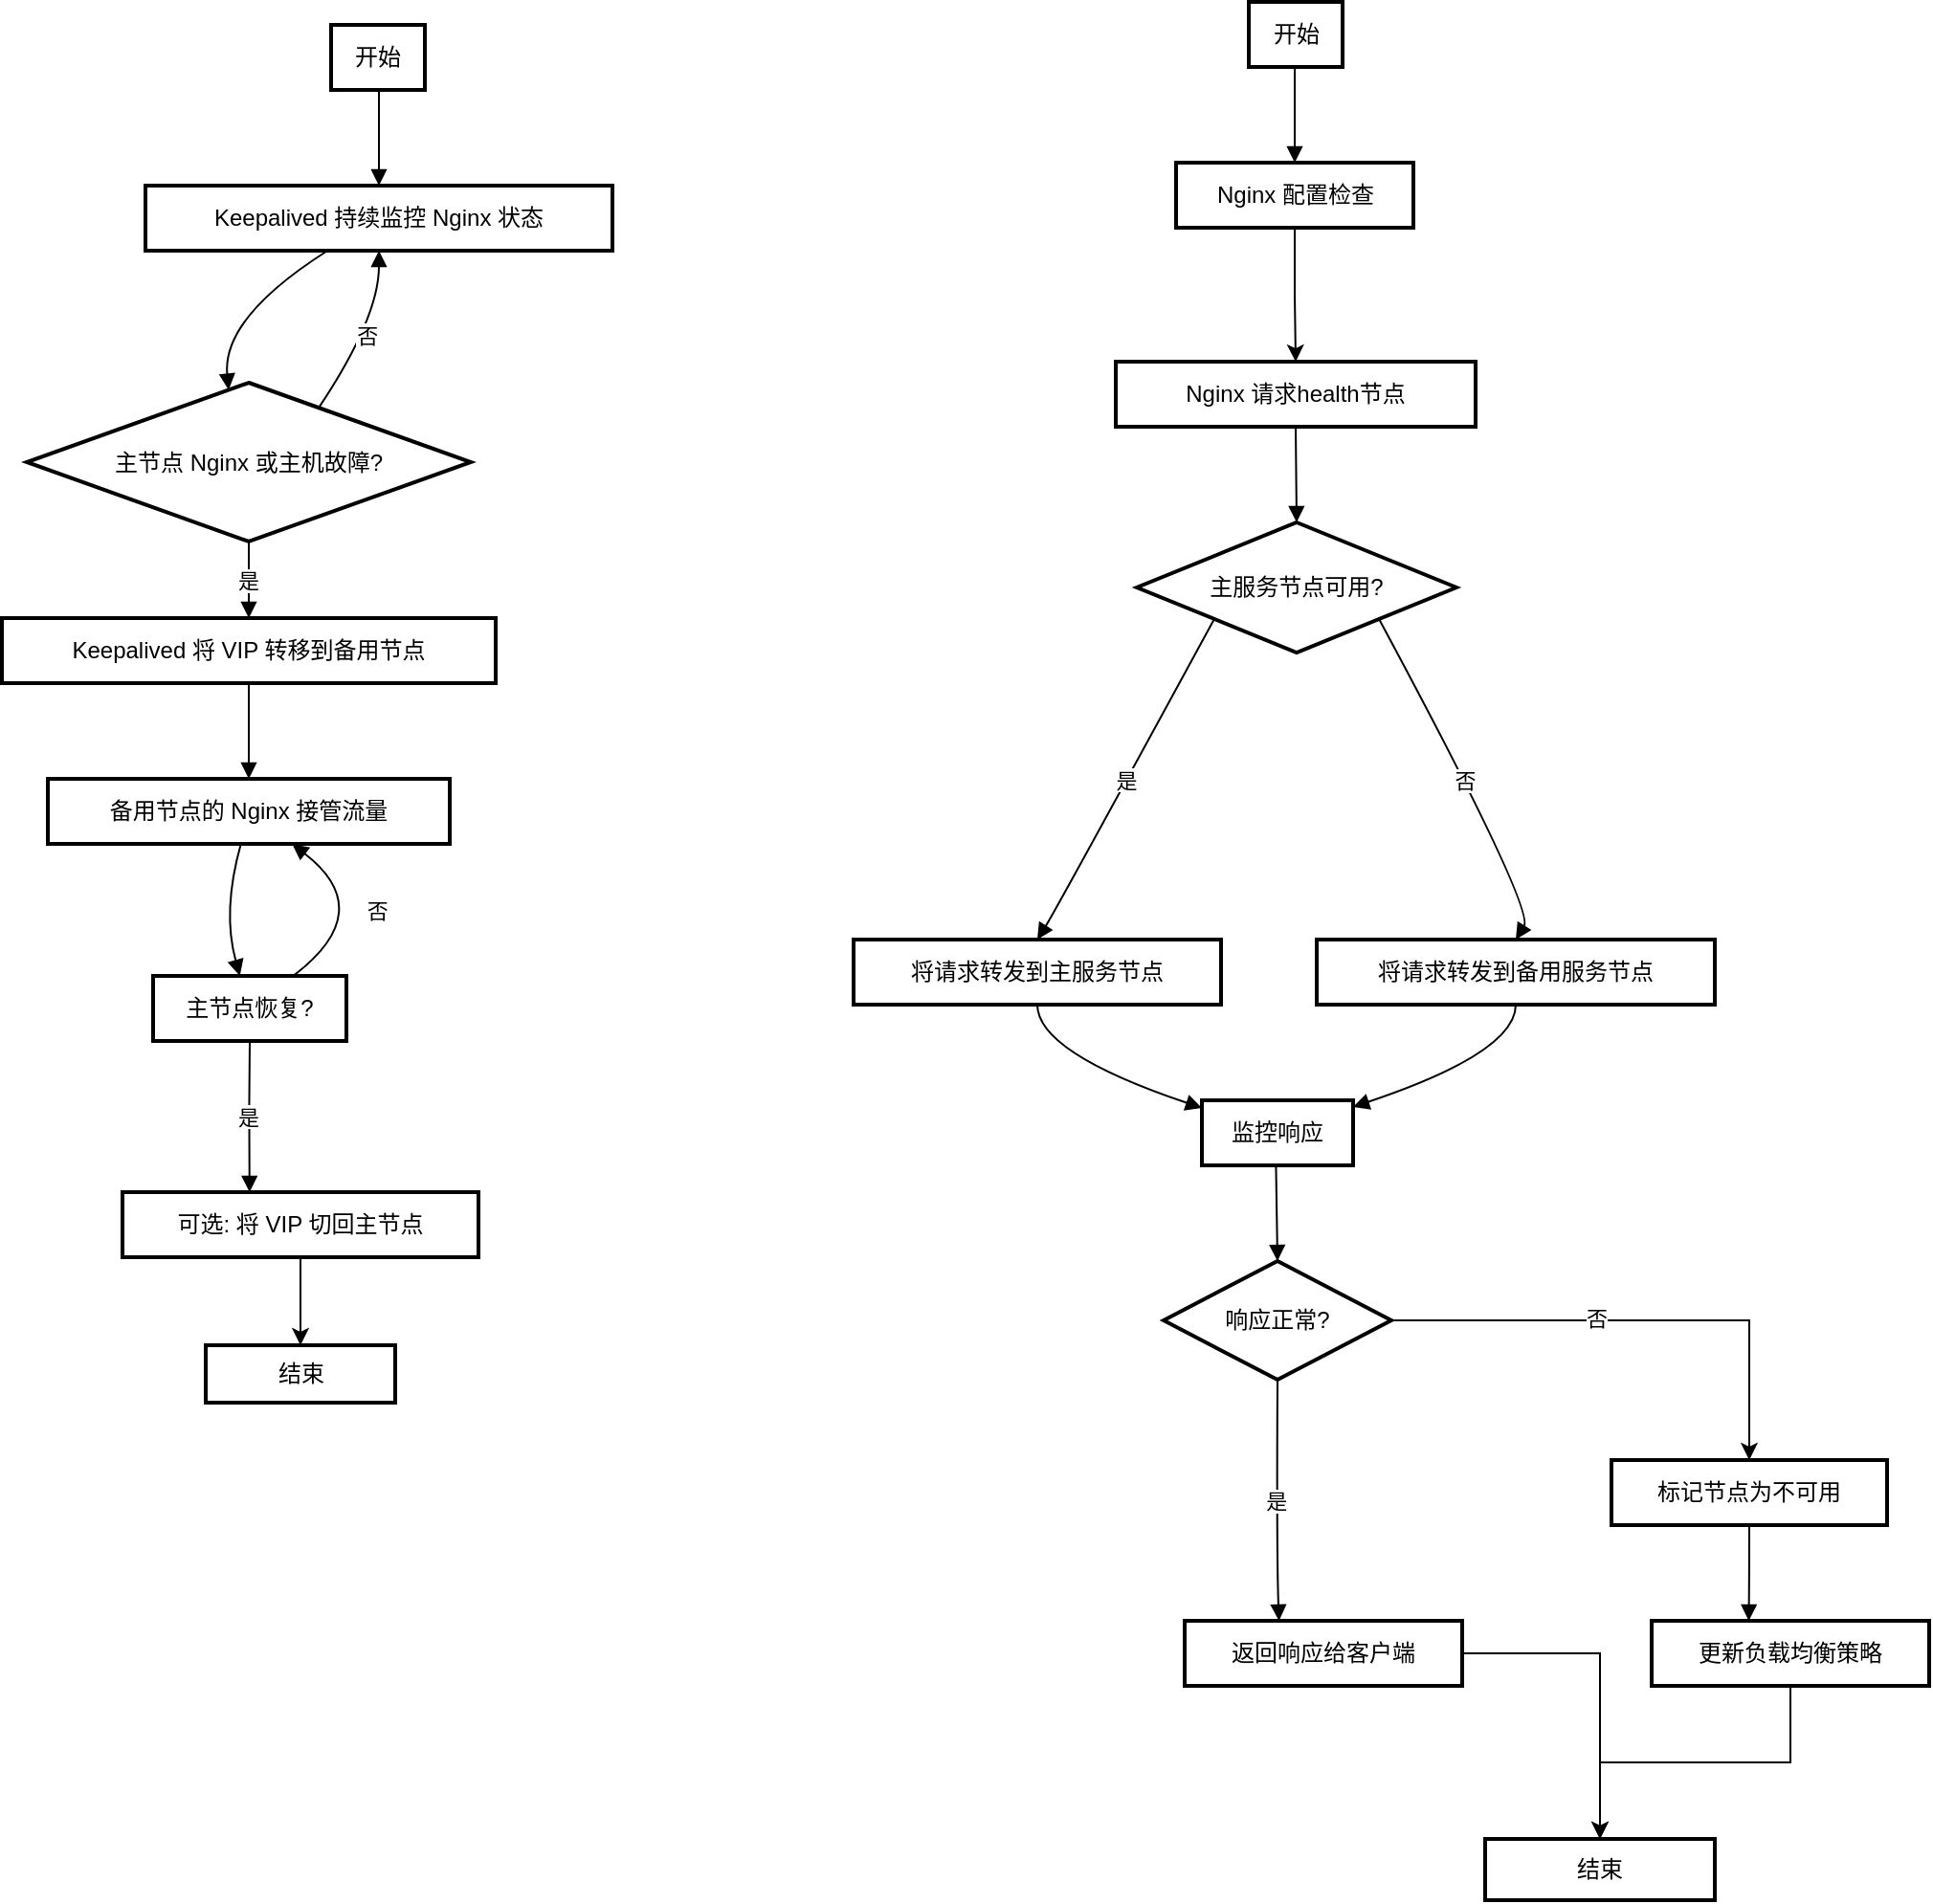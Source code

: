 <mxfile version="24.6.5" type="github">
  <diagram name="第 1 页" id="es809ibb47ByKzEZP1Dd">
    <mxGraphModel dx="1024" dy="1028" grid="1" gridSize="10" guides="1" tooltips="1" connect="1" arrows="1" fold="1" page="1" pageScale="1" pageWidth="827" pageHeight="1169" math="0" shadow="0">
      <root>
        <mxCell id="0" />
        <mxCell id="1" parent="0" />
        <mxCell id="yAMQOu3uMsPidFsK8TRN-41" value="开始" style="whiteSpace=wrap;strokeWidth=2;" parent="1" vertex="1">
          <mxGeometry x="192" y="20" width="49" height="34" as="geometry" />
        </mxCell>
        <mxCell id="yAMQOu3uMsPidFsK8TRN-42" value="Keepalived 持续监控 Nginx 状态" style="whiteSpace=wrap;strokeWidth=2;" parent="1" vertex="1">
          <mxGeometry x="95" y="104" width="244" height="34" as="geometry" />
        </mxCell>
        <mxCell id="yAMQOu3uMsPidFsK8TRN-43" value="主节点 Nginx 或主机故障?" style="rhombus;strokeWidth=2;whiteSpace=wrap;" parent="1" vertex="1">
          <mxGeometry x="33" y="207" width="232" height="83" as="geometry" />
        </mxCell>
        <mxCell id="yAMQOu3uMsPidFsK8TRN-44" value="Keepalived 将 VIP 转移到备用节点" style="whiteSpace=wrap;strokeWidth=2;" parent="1" vertex="1">
          <mxGeometry x="20" y="330" width="258" height="34" as="geometry" />
        </mxCell>
        <mxCell id="yAMQOu3uMsPidFsK8TRN-45" value="备用节点的 Nginx 接管流量" style="whiteSpace=wrap;strokeWidth=2;" parent="1" vertex="1">
          <mxGeometry x="44" y="414" width="210" height="34" as="geometry" />
        </mxCell>
        <mxCell id="yAMQOu3uMsPidFsK8TRN-46" value="主节点恢复?" style="whiteSpace=wrap;strokeWidth=2;" parent="1" vertex="1">
          <mxGeometry x="99" y="517" width="101" height="34" as="geometry" />
        </mxCell>
        <mxCell id="AqHvkBbBSC4LO_tjrpmg-26" value="" style="edgeStyle=orthogonalEdgeStyle;rounded=0;orthogonalLoop=1;jettySize=auto;html=1;" edge="1" parent="1" source="yAMQOu3uMsPidFsK8TRN-47" target="AqHvkBbBSC4LO_tjrpmg-25">
          <mxGeometry relative="1" as="geometry" />
        </mxCell>
        <mxCell id="yAMQOu3uMsPidFsK8TRN-47" value="可选: 将 VIP 切回主节点" style="whiteSpace=wrap;strokeWidth=2;" parent="1" vertex="1">
          <mxGeometry x="83" y="630" width="186" height="34" as="geometry" />
        </mxCell>
        <mxCell id="yAMQOu3uMsPidFsK8TRN-48" value="" style="curved=1;startArrow=none;endArrow=block;exitX=0.51;exitY=1;entryX=0.5;entryY=0;rounded=0;" parent="1" source="yAMQOu3uMsPidFsK8TRN-41" target="yAMQOu3uMsPidFsK8TRN-42" edge="1">
          <mxGeometry relative="1" as="geometry">
            <Array as="points" />
          </mxGeometry>
        </mxCell>
        <mxCell id="yAMQOu3uMsPidFsK8TRN-49" value="" style="curved=1;startArrow=none;endArrow=block;exitX=0.39;exitY=1;entryX=0.45;entryY=0;rounded=0;" parent="1" source="yAMQOu3uMsPidFsK8TRN-42" target="yAMQOu3uMsPidFsK8TRN-43" edge="1">
          <mxGeometry relative="1" as="geometry">
            <Array as="points">
              <mxPoint x="135" y="173" />
            </Array>
          </mxGeometry>
        </mxCell>
        <mxCell id="yAMQOu3uMsPidFsK8TRN-50" value="否" style="curved=1;startArrow=none;endArrow=block;exitX=0.73;exitY=0;entryX=0.5;entryY=1;rounded=0;" parent="1" source="yAMQOu3uMsPidFsK8TRN-43" target="yAMQOu3uMsPidFsK8TRN-42" edge="1">
          <mxGeometry relative="1" as="geometry">
            <Array as="points">
              <mxPoint x="217" y="173" />
            </Array>
          </mxGeometry>
        </mxCell>
        <mxCell id="yAMQOu3uMsPidFsK8TRN-51" value="是" style="curved=1;startArrow=none;endArrow=block;exitX=0.5;exitY=1;entryX=0.5;entryY=0.01;rounded=0;" parent="1" source="yAMQOu3uMsPidFsK8TRN-43" target="yAMQOu3uMsPidFsK8TRN-44" edge="1">
          <mxGeometry relative="1" as="geometry">
            <Array as="points" />
          </mxGeometry>
        </mxCell>
        <mxCell id="yAMQOu3uMsPidFsK8TRN-52" value="" style="curved=1;startArrow=none;endArrow=block;exitX=0.5;exitY=1.01;entryX=0.5;entryY=0.01;rounded=0;" parent="1" source="yAMQOu3uMsPidFsK8TRN-44" target="yAMQOu3uMsPidFsK8TRN-45" edge="1">
          <mxGeometry relative="1" as="geometry">
            <Array as="points" />
          </mxGeometry>
        </mxCell>
        <mxCell id="yAMQOu3uMsPidFsK8TRN-53" value="" style="curved=1;startArrow=none;endArrow=block;exitX=0.48;exitY=1.01;entryX=0.45;entryY=0.01;rounded=0;" parent="1" source="yAMQOu3uMsPidFsK8TRN-45" target="yAMQOu3uMsPidFsK8TRN-46" edge="1">
          <mxGeometry relative="1" as="geometry">
            <Array as="points">
              <mxPoint x="135" y="483" />
            </Array>
          </mxGeometry>
        </mxCell>
        <mxCell id="yAMQOu3uMsPidFsK8TRN-54" value="否" style="curved=1;startArrow=none;endArrow=block;exitX=0.72;exitY=0.01;entryX=0.61;entryY=1.01;rounded=0;" parent="1" source="yAMQOu3uMsPidFsK8TRN-46" target="yAMQOu3uMsPidFsK8TRN-45" edge="1">
          <mxGeometry relative="1" as="geometry">
            <Array as="points">
              <mxPoint x="217" y="483" />
            </Array>
          </mxGeometry>
        </mxCell>
        <mxCell id="yAMQOu3uMsPidFsK8TRN-55" value="是" style="curved=1;startArrow=none;endArrow=block;exitX=0.5;exitY=1.01;entryX=0.36;entryY=0.01;rounded=0;" parent="1" source="yAMQOu3uMsPidFsK8TRN-46" target="yAMQOu3uMsPidFsK8TRN-47" edge="1">
          <mxGeometry relative="1" as="geometry">
            <Array as="points">
              <mxPoint x="149" y="586" />
            </Array>
          </mxGeometry>
        </mxCell>
        <mxCell id="AqHvkBbBSC4LO_tjrpmg-1" value="开始" style="whiteSpace=wrap;strokeWidth=2;" vertex="1" parent="1">
          <mxGeometry x="671.5" y="8" width="49" height="34" as="geometry" />
        </mxCell>
        <mxCell id="AqHvkBbBSC4LO_tjrpmg-31" value="" style="edgeStyle=orthogonalEdgeStyle;rounded=0;orthogonalLoop=1;jettySize=auto;html=1;" edge="1" parent="1" source="AqHvkBbBSC4LO_tjrpmg-2" target="AqHvkBbBSC4LO_tjrpmg-3">
          <mxGeometry relative="1" as="geometry" />
        </mxCell>
        <mxCell id="AqHvkBbBSC4LO_tjrpmg-2" value="Nginx 配置检查" style="whiteSpace=wrap;strokeWidth=2;" vertex="1" parent="1">
          <mxGeometry x="633.5" y="92" width="124" height="34" as="geometry" />
        </mxCell>
        <mxCell id="AqHvkBbBSC4LO_tjrpmg-3" value="Nginx 请求health节点" style="whiteSpace=wrap;strokeWidth=2;" vertex="1" parent="1">
          <mxGeometry x="602" y="196" width="188" height="34" as="geometry" />
        </mxCell>
        <mxCell id="AqHvkBbBSC4LO_tjrpmg-4" value="主服务节点可用?" style="rhombus;strokeWidth=2;whiteSpace=wrap;" vertex="1" parent="1">
          <mxGeometry x="613" y="280" width="167" height="68" as="geometry" />
        </mxCell>
        <mxCell id="AqHvkBbBSC4LO_tjrpmg-5" value="将请求转发到主服务节点" style="whiteSpace=wrap;strokeWidth=2;" vertex="1" parent="1">
          <mxGeometry x="465" y="498" width="192" height="34" as="geometry" />
        </mxCell>
        <mxCell id="AqHvkBbBSC4LO_tjrpmg-6" value="将请求转发到备用服务节点" style="whiteSpace=wrap;strokeWidth=2;" vertex="1" parent="1">
          <mxGeometry x="707" y="498" width="208" height="34" as="geometry" />
        </mxCell>
        <mxCell id="AqHvkBbBSC4LO_tjrpmg-7" value="监控响应" style="whiteSpace=wrap;strokeWidth=2;" vertex="1" parent="1">
          <mxGeometry x="647" y="582" width="79" height="34" as="geometry" />
        </mxCell>
        <mxCell id="AqHvkBbBSC4LO_tjrpmg-27" style="edgeStyle=orthogonalEdgeStyle;rounded=0;orthogonalLoop=1;jettySize=auto;html=1;entryX=0.5;entryY=0;entryDx=0;entryDy=0;" edge="1" parent="1" source="AqHvkBbBSC4LO_tjrpmg-8" target="AqHvkBbBSC4LO_tjrpmg-10">
          <mxGeometry relative="1" as="geometry" />
        </mxCell>
        <mxCell id="AqHvkBbBSC4LO_tjrpmg-28" value="否" style="edgeLabel;html=1;align=center;verticalAlign=middle;resizable=0;points=[];" vertex="1" connectable="0" parent="AqHvkBbBSC4LO_tjrpmg-27">
          <mxGeometry x="-0.177" y="1" relative="1" as="geometry">
            <mxPoint as="offset" />
          </mxGeometry>
        </mxCell>
        <mxCell id="AqHvkBbBSC4LO_tjrpmg-8" value="响应正常?" style="rhombus;strokeWidth=2;whiteSpace=wrap;" vertex="1" parent="1">
          <mxGeometry x="627" y="666" width="119" height="62" as="geometry" />
        </mxCell>
        <mxCell id="AqHvkBbBSC4LO_tjrpmg-30" value="" style="edgeStyle=orthogonalEdgeStyle;rounded=0;orthogonalLoop=1;jettySize=auto;html=1;" edge="1" parent="1" source="AqHvkBbBSC4LO_tjrpmg-9" target="AqHvkBbBSC4LO_tjrpmg-29">
          <mxGeometry relative="1" as="geometry" />
        </mxCell>
        <mxCell id="AqHvkBbBSC4LO_tjrpmg-9" value="返回响应给客户端" style="whiteSpace=wrap;strokeWidth=2;" vertex="1" parent="1">
          <mxGeometry x="638" y="854" width="145" height="34" as="geometry" />
        </mxCell>
        <mxCell id="AqHvkBbBSC4LO_tjrpmg-10" value="标记节点为不可用" style="whiteSpace=wrap;strokeWidth=2;" vertex="1" parent="1">
          <mxGeometry x="861" y="770" width="144" height="34" as="geometry" />
        </mxCell>
        <mxCell id="AqHvkBbBSC4LO_tjrpmg-32" style="edgeStyle=orthogonalEdgeStyle;rounded=0;orthogonalLoop=1;jettySize=auto;html=1;entryX=0.5;entryY=0;entryDx=0;entryDy=0;" edge="1" parent="1" source="AqHvkBbBSC4LO_tjrpmg-11" target="AqHvkBbBSC4LO_tjrpmg-29">
          <mxGeometry relative="1" as="geometry" />
        </mxCell>
        <mxCell id="AqHvkBbBSC4LO_tjrpmg-11" value="更新负载均衡策略" style="whiteSpace=wrap;strokeWidth=2;" vertex="1" parent="1">
          <mxGeometry x="882" y="854" width="145" height="34" as="geometry" />
        </mxCell>
        <mxCell id="AqHvkBbBSC4LO_tjrpmg-12" value="" style="curved=1;startArrow=none;endArrow=block;exitX=0.49;exitY=1;entryX=0.5;entryY=0;rounded=0;" edge="1" parent="1" source="AqHvkBbBSC4LO_tjrpmg-1" target="AqHvkBbBSC4LO_tjrpmg-2">
          <mxGeometry relative="1" as="geometry">
            <Array as="points" />
          </mxGeometry>
        </mxCell>
        <mxCell id="AqHvkBbBSC4LO_tjrpmg-14" value="" style="curved=1;startArrow=none;endArrow=block;exitX=0.5;exitY=1;entryX=0.5;entryY=0;rounded=0;" edge="1" parent="1" source="AqHvkBbBSC4LO_tjrpmg-3" target="AqHvkBbBSC4LO_tjrpmg-4">
          <mxGeometry relative="1" as="geometry">
            <Array as="points" />
          </mxGeometry>
        </mxCell>
        <mxCell id="AqHvkBbBSC4LO_tjrpmg-15" value="是" style="curved=1;startArrow=none;endArrow=block;exitX=0;exitY=0.97;entryX=0.5;entryY=0;rounded=0;" edge="1" parent="1" source="AqHvkBbBSC4LO_tjrpmg-4" target="AqHvkBbBSC4LO_tjrpmg-5">
          <mxGeometry relative="1" as="geometry">
            <Array as="points">
              <mxPoint x="571" y="482" />
            </Array>
          </mxGeometry>
        </mxCell>
        <mxCell id="AqHvkBbBSC4LO_tjrpmg-16" value="否" style="curved=1;startArrow=none;endArrow=block;exitX=1;exitY=0.97;entryX=0.5;entryY=0;rounded=0;" edge="1" parent="1" source="AqHvkBbBSC4LO_tjrpmg-4" target="AqHvkBbBSC4LO_tjrpmg-6">
          <mxGeometry relative="1" as="geometry">
            <Array as="points">
              <mxPoint x="821" y="482" />
            </Array>
          </mxGeometry>
        </mxCell>
        <mxCell id="AqHvkBbBSC4LO_tjrpmg-17" value="" style="curved=1;startArrow=none;endArrow=block;exitX=0.5;exitY=1;entryX=-0.01;entryY=0.11;rounded=0;" edge="1" parent="1" source="AqHvkBbBSC4LO_tjrpmg-5" target="AqHvkBbBSC4LO_tjrpmg-7">
          <mxGeometry relative="1" as="geometry">
            <Array as="points">
              <mxPoint x="561" y="557" />
            </Array>
          </mxGeometry>
        </mxCell>
        <mxCell id="AqHvkBbBSC4LO_tjrpmg-18" value="" style="curved=1;startArrow=none;endArrow=block;exitX=0.5;exitY=1;entryX=0.99;entryY=0.11;rounded=0;" edge="1" parent="1" source="AqHvkBbBSC4LO_tjrpmg-6" target="AqHvkBbBSC4LO_tjrpmg-7">
          <mxGeometry relative="1" as="geometry">
            <Array as="points">
              <mxPoint x="811" y="557" />
            </Array>
          </mxGeometry>
        </mxCell>
        <mxCell id="AqHvkBbBSC4LO_tjrpmg-19" value="" style="curved=1;startArrow=none;endArrow=block;exitX=0.49;exitY=1;entryX=0.5;entryY=0;rounded=0;" edge="1" parent="1" source="AqHvkBbBSC4LO_tjrpmg-7" target="AqHvkBbBSC4LO_tjrpmg-8">
          <mxGeometry relative="1" as="geometry">
            <Array as="points" />
          </mxGeometry>
        </mxCell>
        <mxCell id="AqHvkBbBSC4LO_tjrpmg-20" value="是" style="curved=1;startArrow=none;endArrow=block;exitX=0.5;exitY=1;entryX=0.34;entryY=0;rounded=0;" edge="1" parent="1" source="AqHvkBbBSC4LO_tjrpmg-8" target="AqHvkBbBSC4LO_tjrpmg-9">
          <mxGeometry relative="1" as="geometry">
            <Array as="points">
              <mxPoint x="686" y="820" />
            </Array>
          </mxGeometry>
        </mxCell>
        <mxCell id="AqHvkBbBSC4LO_tjrpmg-22" value="" style="curved=1;startArrow=none;endArrow=block;exitX=0.5;exitY=1;entryX=0.35;entryY=0;rounded=0;" edge="1" parent="1" source="AqHvkBbBSC4LO_tjrpmg-10" target="AqHvkBbBSC4LO_tjrpmg-11">
          <mxGeometry relative="1" as="geometry">
            <Array as="points">
              <mxPoint x="933" y="829" />
            </Array>
          </mxGeometry>
        </mxCell>
        <mxCell id="AqHvkBbBSC4LO_tjrpmg-25" value="结束" style="whiteSpace=wrap;html=1;strokeWidth=2;" vertex="1" parent="1">
          <mxGeometry x="126.5" y="710" width="99" height="30" as="geometry" />
        </mxCell>
        <mxCell id="AqHvkBbBSC4LO_tjrpmg-29" value="结束" style="whiteSpace=wrap;html=1;strokeWidth=2;" vertex="1" parent="1">
          <mxGeometry x="795" y="968" width="120" height="32" as="geometry" />
        </mxCell>
      </root>
    </mxGraphModel>
  </diagram>
</mxfile>
